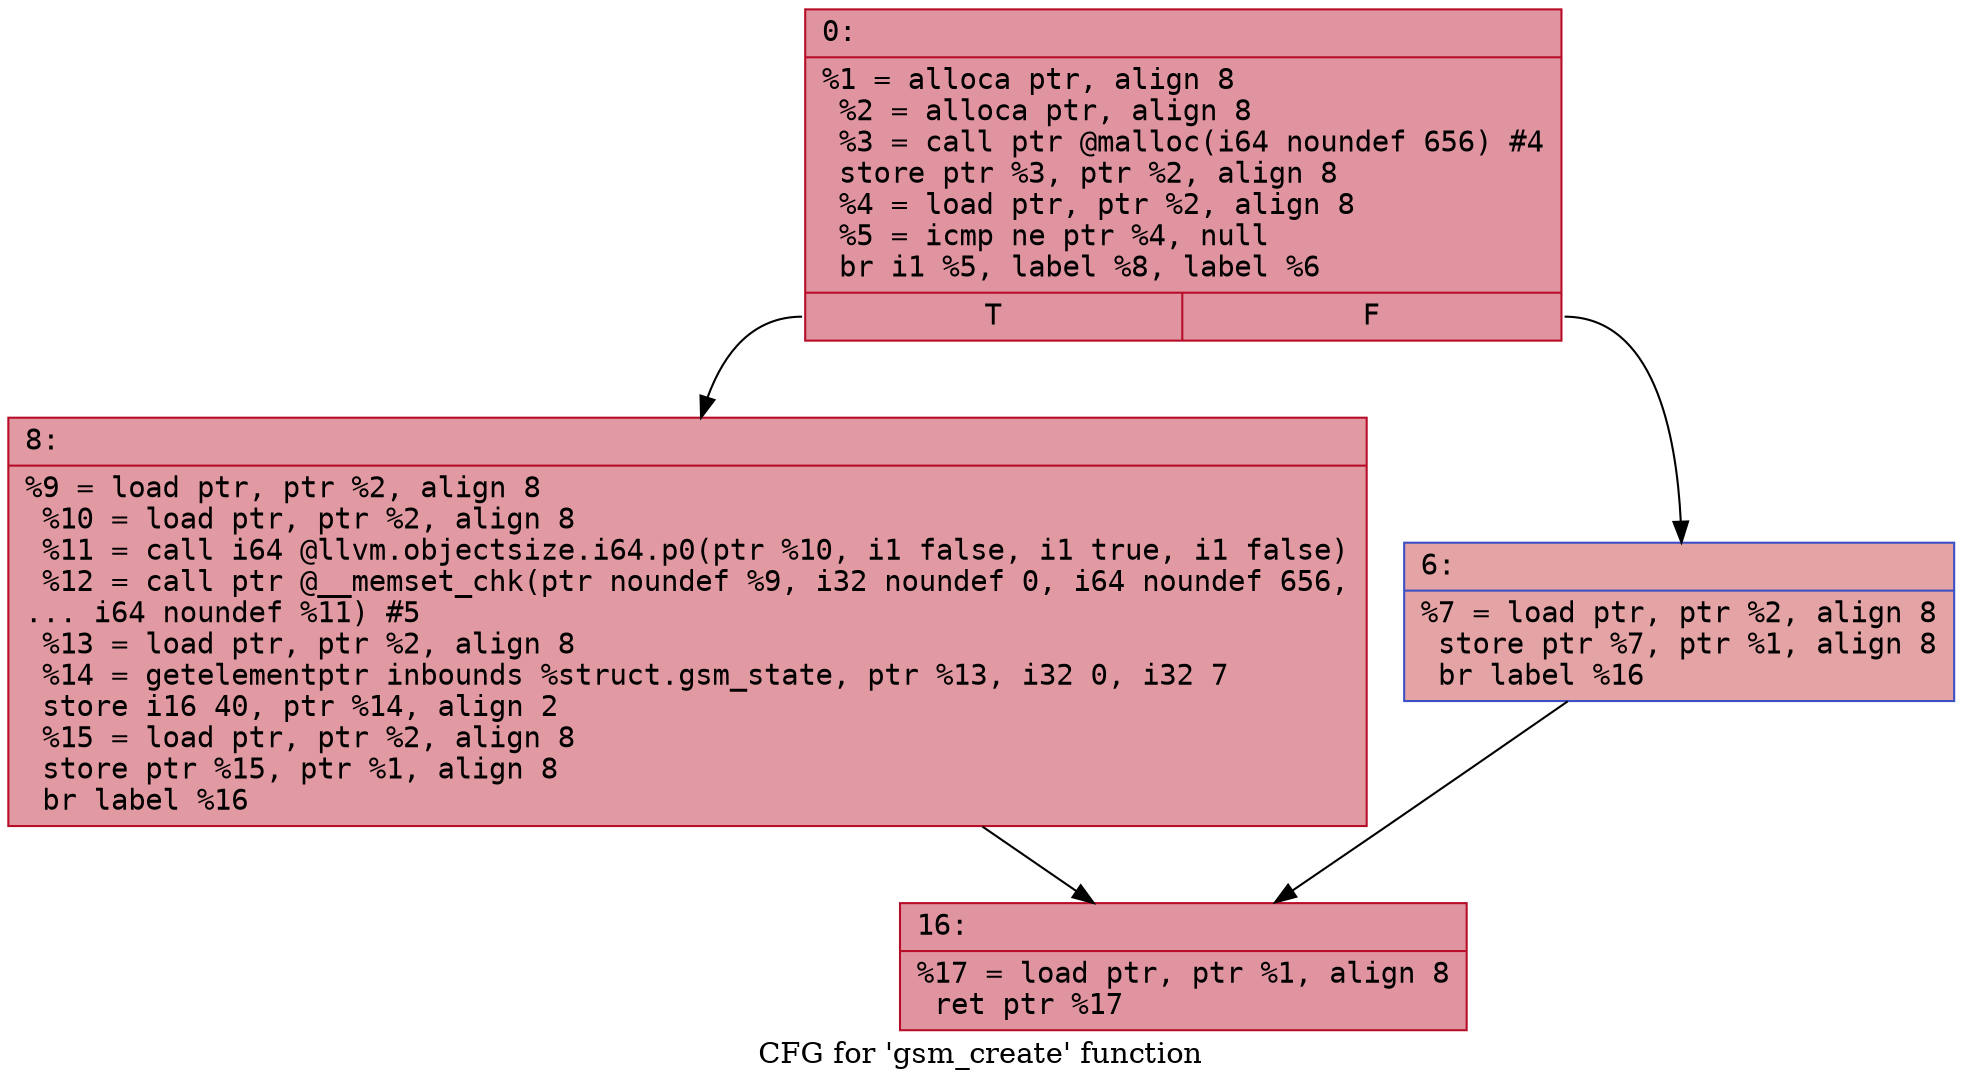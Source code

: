 digraph "CFG for 'gsm_create' function" {
	label="CFG for 'gsm_create' function";

	Node0x6000036bde50 [shape=record,color="#b70d28ff", style=filled, fillcolor="#b70d2870" fontname="Courier",label="{0:\l|  %1 = alloca ptr, align 8\l  %2 = alloca ptr, align 8\l  %3 = call ptr @malloc(i64 noundef 656) #4\l  store ptr %3, ptr %2, align 8\l  %4 = load ptr, ptr %2, align 8\l  %5 = icmp ne ptr %4, null\l  br i1 %5, label %8, label %6\l|{<s0>T|<s1>F}}"];
	Node0x6000036bde50:s0 -> Node0x6000036bdf40[tooltip="0 -> 8\nProbability 62.50%" ];
	Node0x6000036bde50:s1 -> Node0x6000036bdef0[tooltip="0 -> 6\nProbability 37.50%" ];
	Node0x6000036bdef0 [shape=record,color="#3d50c3ff", style=filled, fillcolor="#c32e3170" fontname="Courier",label="{6:\l|  %7 = load ptr, ptr %2, align 8\l  store ptr %7, ptr %1, align 8\l  br label %16\l}"];
	Node0x6000036bdef0 -> Node0x6000036bdf90[tooltip="6 -> 16\nProbability 100.00%" ];
	Node0x6000036bdf40 [shape=record,color="#b70d28ff", style=filled, fillcolor="#bb1b2c70" fontname="Courier",label="{8:\l|  %9 = load ptr, ptr %2, align 8\l  %10 = load ptr, ptr %2, align 8\l  %11 = call i64 @llvm.objectsize.i64.p0(ptr %10, i1 false, i1 true, i1 false)\l  %12 = call ptr @__memset_chk(ptr noundef %9, i32 noundef 0, i64 noundef 656,\l... i64 noundef %11) #5\l  %13 = load ptr, ptr %2, align 8\l  %14 = getelementptr inbounds %struct.gsm_state, ptr %13, i32 0, i32 7\l  store i16 40, ptr %14, align 2\l  %15 = load ptr, ptr %2, align 8\l  store ptr %15, ptr %1, align 8\l  br label %16\l}"];
	Node0x6000036bdf40 -> Node0x6000036bdf90[tooltip="8 -> 16\nProbability 100.00%" ];
	Node0x6000036bdf90 [shape=record,color="#b70d28ff", style=filled, fillcolor="#b70d2870" fontname="Courier",label="{16:\l|  %17 = load ptr, ptr %1, align 8\l  ret ptr %17\l}"];
}
